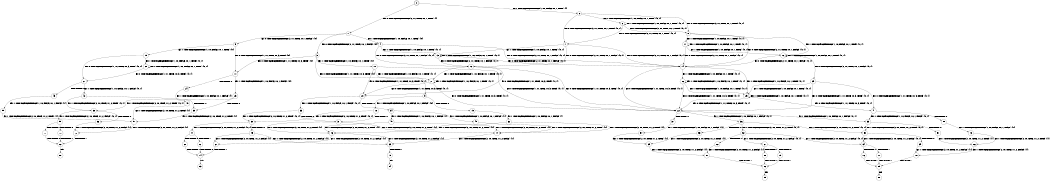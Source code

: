 digraph BCG {
size = "7, 10.5";
center = TRUE;
node [shape = circle];
0 [peripheries = 2];
0 -> 1 [label = "EX !0 !ATOMIC_EXCH_BRANCH (2, +1, TRUE, +0, 1, TRUE) !{}"];
0 -> 2 [label = "EX !1 !ATOMIC_EXCH_BRANCH (1, +0, FALSE, +0, 1, TRUE) !{}"];
1 -> 3 [label = "EX !0 !ATOMIC_EXCH_BRANCH (2, +1, TRUE, +0, 1, FALSE) !{0}"];
1 -> 4 [label = "EX !1 !ATOMIC_EXCH_BRANCH (1, +0, FALSE, +0, 1, TRUE) !{0}"];
1 -> 5 [label = "EX !0 !ATOMIC_EXCH_BRANCH (2, +1, TRUE, +0, 1, FALSE) !{0}"];
2 -> 6 [label = "EX !1 !ATOMIC_EXCH_BRANCH (1, +0, FALSE, +0, 1, TRUE) !{0, 1}"];
2 -> 7 [label = "EX !0 !ATOMIC_EXCH_BRANCH (2, +1, TRUE, +0, 1, TRUE) !{0, 1}"];
2 -> 8 [label = "EX !0 !ATOMIC_EXCH_BRANCH (2, +1, TRUE, +0, 1, TRUE) !{0, 1}"];
3 -> 9 [label = "EX !0 !ATOMIC_EXCH_BRANCH (1, +1, TRUE, +0, 3, TRUE) !{0}"];
3 -> 10 [label = "EX !1 !ATOMIC_EXCH_BRANCH (1, +0, FALSE, +0, 1, TRUE) !{0}"];
3 -> 11 [label = "EX !0 !ATOMIC_EXCH_BRANCH (1, +1, TRUE, +0, 3, TRUE) !{0}"];
4 -> 12 [label = "EX !0 !ATOMIC_EXCH_BRANCH (2, +1, TRUE, +0, 1, FALSE) !{0, 1}"];
4 -> 13 [label = "EX !1 !ATOMIC_EXCH_BRANCH (1, +0, FALSE, +0, 1, TRUE) !{0, 1}"];
4 -> 14 [label = "EX !0 !ATOMIC_EXCH_BRANCH (2, +1, TRUE, +0, 1, FALSE) !{0, 1}"];
5 -> 15 [label = "EX !1 !ATOMIC_EXCH_BRANCH (1, +0, FALSE, +0, 1, TRUE) !{0}"];
5 -> 11 [label = "EX !0 !ATOMIC_EXCH_BRANCH (1, +1, TRUE, +0, 3, TRUE) !{0}"];
6 -> 6 [label = "EX !1 !ATOMIC_EXCH_BRANCH (1, +0, FALSE, +0, 1, TRUE) !{0, 1}"];
6 -> 7 [label = "EX !0 !ATOMIC_EXCH_BRANCH (2, +1, TRUE, +0, 1, TRUE) !{0, 1}"];
6 -> 8 [label = "EX !0 !ATOMIC_EXCH_BRANCH (2, +1, TRUE, +0, 1, TRUE) !{0, 1}"];
7 -> 12 [label = "EX !0 !ATOMIC_EXCH_BRANCH (2, +1, TRUE, +0, 1, FALSE) !{0, 1}"];
7 -> 13 [label = "EX !1 !ATOMIC_EXCH_BRANCH (1, +0, FALSE, +0, 1, TRUE) !{0, 1}"];
7 -> 14 [label = "EX !0 !ATOMIC_EXCH_BRANCH (2, +1, TRUE, +0, 1, FALSE) !{0, 1}"];
8 -> 16 [label = "EX !1 !ATOMIC_EXCH_BRANCH (1, +0, FALSE, +0, 1, TRUE) !{0, 1}"];
8 -> 14 [label = "EX !0 !ATOMIC_EXCH_BRANCH (2, +1, TRUE, +0, 1, FALSE) !{0, 1}"];
8 -> 17 [label = "EX !1 !ATOMIC_EXCH_BRANCH (1, +0, FALSE, +0, 1, TRUE) !{0, 1}"];
9 -> 18 [label = "EX !1 !ATOMIC_EXCH_BRANCH (1, +0, FALSE, +0, 1, FALSE) !{0}"];
9 -> 19 [label = "TERMINATE !0"];
10 -> 20 [label = "EX !0 !ATOMIC_EXCH_BRANCH (1, +1, TRUE, +0, 3, TRUE) !{0, 1}"];
10 -> 21 [label = "EX !1 !ATOMIC_EXCH_BRANCH (1, +0, FALSE, +0, 1, TRUE) !{0, 1}"];
10 -> 22 [label = "EX !0 !ATOMIC_EXCH_BRANCH (1, +1, TRUE, +0, 3, TRUE) !{0, 1}"];
11 -> 23 [label = "EX !1 !ATOMIC_EXCH_BRANCH (1, +0, FALSE, +0, 1, FALSE) !{0}"];
11 -> 24 [label = "TERMINATE !0"];
12 -> 20 [label = "EX !0 !ATOMIC_EXCH_BRANCH (1, +1, TRUE, +0, 3, TRUE) !{0, 1}"];
12 -> 21 [label = "EX !1 !ATOMIC_EXCH_BRANCH (1, +0, FALSE, +0, 1, TRUE) !{0, 1}"];
12 -> 22 [label = "EX !0 !ATOMIC_EXCH_BRANCH (1, +1, TRUE, +0, 3, TRUE) !{0, 1}"];
13 -> 12 [label = "EX !0 !ATOMIC_EXCH_BRANCH (2, +1, TRUE, +0, 1, FALSE) !{0, 1}"];
13 -> 13 [label = "EX !1 !ATOMIC_EXCH_BRANCH (1, +0, FALSE, +0, 1, TRUE) !{0, 1}"];
13 -> 14 [label = "EX !0 !ATOMIC_EXCH_BRANCH (2, +1, TRUE, +0, 1, FALSE) !{0, 1}"];
14 -> 25 [label = "EX !1 !ATOMIC_EXCH_BRANCH (1, +0, FALSE, +0, 1, TRUE) !{0, 1}"];
14 -> 22 [label = "EX !0 !ATOMIC_EXCH_BRANCH (1, +1, TRUE, +0, 3, TRUE) !{0, 1}"];
14 -> 26 [label = "EX !1 !ATOMIC_EXCH_BRANCH (1, +0, FALSE, +0, 1, TRUE) !{0, 1}"];
15 -> 27 [label = "EX !0 !ATOMIC_EXCH_BRANCH (1, +1, TRUE, +0, 3, TRUE) !{0, 1}"];
15 -> 28 [label = "EX !1 !ATOMIC_EXCH_BRANCH (1, +0, FALSE, +0, 1, TRUE) !{0, 1}"];
16 -> 29 [label = "EX !0 !ATOMIC_EXCH_BRANCH (2, +1, TRUE, +0, 1, FALSE) !{0, 1}"];
16 -> 16 [label = "EX !1 !ATOMIC_EXCH_BRANCH (1, +0, FALSE, +0, 1, TRUE) !{0, 1}"];
16 -> 14 [label = "EX !0 !ATOMIC_EXCH_BRANCH (2, +1, TRUE, +0, 1, FALSE) !{0, 1}"];
17 -> 16 [label = "EX !1 !ATOMIC_EXCH_BRANCH (1, +0, FALSE, +0, 1, TRUE) !{0, 1}"];
17 -> 14 [label = "EX !0 !ATOMIC_EXCH_BRANCH (2, +1, TRUE, +0, 1, FALSE) !{0, 1}"];
17 -> 17 [label = "EX !1 !ATOMIC_EXCH_BRANCH (1, +0, FALSE, +0, 1, TRUE) !{0, 1}"];
18 -> 30 [label = "EX !1 !ATOMIC_EXCH_BRANCH (2, +0, TRUE, +1, 2, TRUE) !{0, 1}"];
18 -> 31 [label = "TERMINATE !0"];
19 -> 32 [label = "EX !1 !ATOMIC_EXCH_BRANCH (1, +0, FALSE, +0, 1, FALSE) !{}"];
20 -> 33 [label = "EX !1 !ATOMIC_EXCH_BRANCH (1, +0, FALSE, +0, 1, FALSE) !{0, 1}"];
20 -> 34 [label = "TERMINATE !0"];
21 -> 20 [label = "EX !0 !ATOMIC_EXCH_BRANCH (1, +1, TRUE, +0, 3, TRUE) !{0, 1}"];
21 -> 21 [label = "EX !1 !ATOMIC_EXCH_BRANCH (1, +0, FALSE, +0, 1, TRUE) !{0, 1}"];
21 -> 22 [label = "EX !0 !ATOMIC_EXCH_BRANCH (1, +1, TRUE, +0, 3, TRUE) !{0, 1}"];
22 -> 35 [label = "EX !1 !ATOMIC_EXCH_BRANCH (1, +0, FALSE, +0, 1, FALSE) !{0, 1}"];
22 -> 36 [label = "EX !1 !ATOMIC_EXCH_BRANCH (1, +0, FALSE, +0, 1, FALSE) !{0, 1}"];
22 -> 37 [label = "TERMINATE !0"];
23 -> 38 [label = "EX !1 !ATOMIC_EXCH_BRANCH (2, +0, TRUE, +1, 2, TRUE) !{0, 1}"];
23 -> 39 [label = "TERMINATE !0"];
24 -> 40 [label = "EX !1 !ATOMIC_EXCH_BRANCH (1, +0, FALSE, +0, 1, FALSE) !{}"];
25 -> 41 [label = "EX !0 !ATOMIC_EXCH_BRANCH (1, +1, TRUE, +0, 3, TRUE) !{0, 1}"];
25 -> 25 [label = "EX !1 !ATOMIC_EXCH_BRANCH (1, +0, FALSE, +0, 1, TRUE) !{0, 1}"];
25 -> 22 [label = "EX !0 !ATOMIC_EXCH_BRANCH (1, +1, TRUE, +0, 3, TRUE) !{0, 1}"];
26 -> 25 [label = "EX !1 !ATOMIC_EXCH_BRANCH (1, +0, FALSE, +0, 1, TRUE) !{0, 1}"];
26 -> 22 [label = "EX !0 !ATOMIC_EXCH_BRANCH (1, +1, TRUE, +0, 3, TRUE) !{0, 1}"];
26 -> 26 [label = "EX !1 !ATOMIC_EXCH_BRANCH (1, +0, FALSE, +0, 1, TRUE) !{0, 1}"];
27 -> 42 [label = "EX !1 !ATOMIC_EXCH_BRANCH (1, +0, FALSE, +0, 1, FALSE) !{0, 1}"];
27 -> 43 [label = "TERMINATE !0"];
28 -> 27 [label = "EX !0 !ATOMIC_EXCH_BRANCH (1, +1, TRUE, +0, 3, TRUE) !{0, 1}"];
28 -> 28 [label = "EX !1 !ATOMIC_EXCH_BRANCH (1, +0, FALSE, +0, 1, TRUE) !{0, 1}"];
29 -> 41 [label = "EX !0 !ATOMIC_EXCH_BRANCH (1, +1, TRUE, +0, 3, TRUE) !{0, 1}"];
29 -> 25 [label = "EX !1 !ATOMIC_EXCH_BRANCH (1, +0, FALSE, +0, 1, TRUE) !{0, 1}"];
29 -> 22 [label = "EX !0 !ATOMIC_EXCH_BRANCH (1, +1, TRUE, +0, 3, TRUE) !{0, 1}"];
30 -> 44 [label = "EX !1 !ATOMIC_EXCH_BRANCH (2, +0, TRUE, +1, 2, FALSE) !{0, 1}"];
30 -> 45 [label = "TERMINATE !0"];
31 -> 46 [label = "EX !1 !ATOMIC_EXCH_BRANCH (2, +0, TRUE, +1, 2, TRUE) !{1}"];
31 -> 47 [label = "EX !1 !ATOMIC_EXCH_BRANCH (2, +0, TRUE, +1, 2, TRUE) !{1}"];
32 -> 46 [label = "EX !1 !ATOMIC_EXCH_BRANCH (2, +0, TRUE, +1, 2, TRUE) !{1}"];
32 -> 47 [label = "EX !1 !ATOMIC_EXCH_BRANCH (2, +0, TRUE, +1, 2, TRUE) !{1}"];
33 -> 30 [label = "EX !1 !ATOMIC_EXCH_BRANCH (2, +0, TRUE, +1, 2, TRUE) !{0, 1}"];
33 -> 31 [label = "TERMINATE !0"];
34 -> 48 [label = "EX !1 !ATOMIC_EXCH_BRANCH (1, +0, FALSE, +0, 1, FALSE) !{1}"];
34 -> 49 [label = "EX !1 !ATOMIC_EXCH_BRANCH (1, +0, FALSE, +0, 1, FALSE) !{1}"];
35 -> 50 [label = "EX !1 !ATOMIC_EXCH_BRANCH (2, +0, TRUE, +1, 2, TRUE) !{0, 1}"];
35 -> 51 [label = "TERMINATE !0"];
36 -> 50 [label = "EX !1 !ATOMIC_EXCH_BRANCH (2, +0, TRUE, +1, 2, TRUE) !{0, 1}"];
36 -> 52 [label = "EX !1 !ATOMIC_EXCH_BRANCH (2, +0, TRUE, +1, 2, TRUE) !{0, 1}"];
36 -> 53 [label = "TERMINATE !0"];
37 -> 54 [label = "EX !1 !ATOMIC_EXCH_BRANCH (1, +0, FALSE, +0, 1, FALSE) !{1}"];
38 -> 55 [label = "EX !1 !ATOMIC_EXCH_BRANCH (2, +0, TRUE, +1, 2, FALSE) !{0, 1}"];
38 -> 56 [label = "TERMINATE !0"];
39 -> 57 [label = "EX !1 !ATOMIC_EXCH_BRANCH (2, +0, TRUE, +1, 2, TRUE) !{1}"];
40 -> 57 [label = "EX !1 !ATOMIC_EXCH_BRANCH (2, +0, TRUE, +1, 2, TRUE) !{1}"];
41 -> 35 [label = "EX !1 !ATOMIC_EXCH_BRANCH (1, +0, FALSE, +0, 1, FALSE) !{0, 1}"];
41 -> 58 [label = "TERMINATE !0"];
42 -> 38 [label = "EX !1 !ATOMIC_EXCH_BRANCH (2, +0, TRUE, +1, 2, TRUE) !{0, 1}"];
42 -> 39 [label = "TERMINATE !0"];
43 -> 59 [label = "EX !1 !ATOMIC_EXCH_BRANCH (1, +0, FALSE, +0, 1, FALSE) !{1}"];
44 -> 60 [label = "TERMINATE !0"];
44 -> 61 [label = "TERMINATE !1"];
45 -> 62 [label = "EX !1 !ATOMIC_EXCH_BRANCH (2, +0, TRUE, +1, 2, FALSE) !{1}"];
45 -> 63 [label = "EX !1 !ATOMIC_EXCH_BRANCH (2, +0, TRUE, +1, 2, FALSE) !{1}"];
46 -> 62 [label = "EX !1 !ATOMIC_EXCH_BRANCH (2, +0, TRUE, +1, 2, FALSE) !{1}"];
46 -> 63 [label = "EX !1 !ATOMIC_EXCH_BRANCH (2, +0, TRUE, +1, 2, FALSE) !{1}"];
47 -> 63 [label = "EX !1 !ATOMIC_EXCH_BRANCH (2, +0, TRUE, +1, 2, FALSE) !{1}"];
48 -> 46 [label = "EX !1 !ATOMIC_EXCH_BRANCH (2, +0, TRUE, +1, 2, TRUE) !{1}"];
48 -> 47 [label = "EX !1 !ATOMIC_EXCH_BRANCH (2, +0, TRUE, +1, 2, TRUE) !{1}"];
49 -> 47 [label = "EX !1 !ATOMIC_EXCH_BRANCH (2, +0, TRUE, +1, 2, TRUE) !{1}"];
50 -> 64 [label = "EX !1 !ATOMIC_EXCH_BRANCH (2, +0, TRUE, +1, 2, FALSE) !{0, 1}"];
50 -> 65 [label = "TERMINATE !0"];
51 -> 66 [label = "EX !1 !ATOMIC_EXCH_BRANCH (2, +0, TRUE, +1, 2, TRUE) !{1}"];
52 -> 64 [label = "EX !1 !ATOMIC_EXCH_BRANCH (2, +0, TRUE, +1, 2, FALSE) !{0, 1}"];
52 -> 67 [label = "EX !1 !ATOMIC_EXCH_BRANCH (2, +0, TRUE, +1, 2, FALSE) !{0, 1}"];
52 -> 68 [label = "TERMINATE !0"];
53 -> 69 [label = "EX !1 !ATOMIC_EXCH_BRANCH (2, +0, TRUE, +1, 2, TRUE) !{1}"];
54 -> 69 [label = "EX !1 !ATOMIC_EXCH_BRANCH (2, +0, TRUE, +1, 2, TRUE) !{1}"];
55 -> 70 [label = "TERMINATE !0"];
55 -> 71 [label = "TERMINATE !1"];
56 -> 72 [label = "EX !1 !ATOMIC_EXCH_BRANCH (2, +0, TRUE, +1, 2, FALSE) !{1}"];
57 -> 72 [label = "EX !1 !ATOMIC_EXCH_BRANCH (2, +0, TRUE, +1, 2, FALSE) !{1}"];
58 -> 73 [label = "EX !1 !ATOMIC_EXCH_BRANCH (1, +0, FALSE, +0, 1, FALSE) !{1}"];
59 -> 57 [label = "EX !1 !ATOMIC_EXCH_BRANCH (2, +0, TRUE, +1, 2, TRUE) !{1}"];
60 -> 74 [label = "TERMINATE !1"];
61 -> 74 [label = "TERMINATE !0"];
62 -> 74 [label = "TERMINATE !1"];
63 -> 75 [label = "TERMINATE !1"];
64 -> 76 [label = "TERMINATE !0"];
64 -> 77 [label = "TERMINATE !1"];
65 -> 78 [label = "EX !1 !ATOMIC_EXCH_BRANCH (2, +0, TRUE, +1, 2, FALSE) !{1}"];
66 -> 78 [label = "EX !1 !ATOMIC_EXCH_BRANCH (2, +0, TRUE, +1, 2, FALSE) !{1}"];
67 -> 79 [label = "TERMINATE !0"];
67 -> 80 [label = "TERMINATE !1"];
68 -> 81 [label = "EX !1 !ATOMIC_EXCH_BRANCH (2, +0, TRUE, +1, 2, FALSE) !{1}"];
69 -> 81 [label = "EX !1 !ATOMIC_EXCH_BRANCH (2, +0, TRUE, +1, 2, FALSE) !{1}"];
70 -> 82 [label = "TERMINATE !1"];
71 -> 82 [label = "TERMINATE !0"];
72 -> 82 [label = "TERMINATE !1"];
73 -> 66 [label = "EX !1 !ATOMIC_EXCH_BRANCH (2, +0, TRUE, +1, 2, TRUE) !{1}"];
74 -> 83 [label = "exit"];
75 -> 84 [label = "exit"];
76 -> 85 [label = "TERMINATE !1"];
77 -> 85 [label = "TERMINATE !0"];
78 -> 85 [label = "TERMINATE !1"];
79 -> 86 [label = "TERMINATE !1"];
80 -> 86 [label = "TERMINATE !0"];
81 -> 86 [label = "TERMINATE !1"];
82 -> 87 [label = "exit"];
85 -> 88 [label = "exit"];
86 -> 89 [label = "exit"];
}
